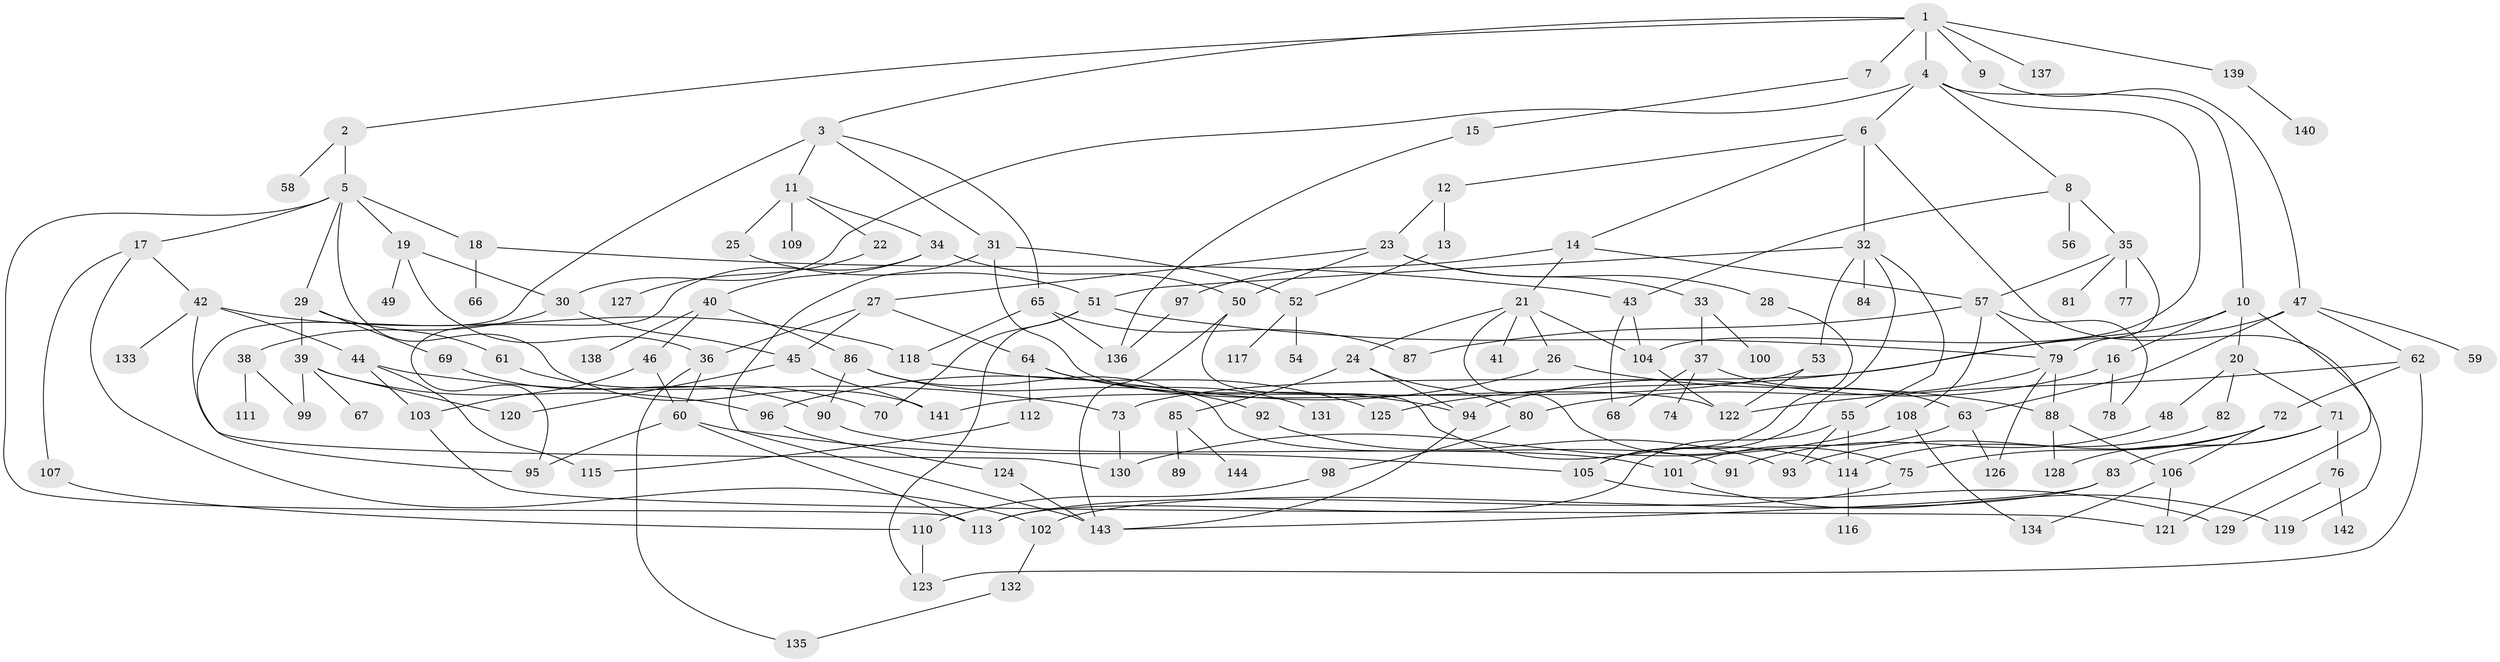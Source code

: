 // Generated by graph-tools (version 1.1) at 2025/01/03/09/25 03:01:06]
// undirected, 144 vertices, 214 edges
graph export_dot {
graph [start="1"]
  node [color=gray90,style=filled];
  1;
  2;
  3;
  4;
  5;
  6;
  7;
  8;
  9;
  10;
  11;
  12;
  13;
  14;
  15;
  16;
  17;
  18;
  19;
  20;
  21;
  22;
  23;
  24;
  25;
  26;
  27;
  28;
  29;
  30;
  31;
  32;
  33;
  34;
  35;
  36;
  37;
  38;
  39;
  40;
  41;
  42;
  43;
  44;
  45;
  46;
  47;
  48;
  49;
  50;
  51;
  52;
  53;
  54;
  55;
  56;
  57;
  58;
  59;
  60;
  61;
  62;
  63;
  64;
  65;
  66;
  67;
  68;
  69;
  70;
  71;
  72;
  73;
  74;
  75;
  76;
  77;
  78;
  79;
  80;
  81;
  82;
  83;
  84;
  85;
  86;
  87;
  88;
  89;
  90;
  91;
  92;
  93;
  94;
  95;
  96;
  97;
  98;
  99;
  100;
  101;
  102;
  103;
  104;
  105;
  106;
  107;
  108;
  109;
  110;
  111;
  112;
  113;
  114;
  115;
  116;
  117;
  118;
  119;
  120;
  121;
  122;
  123;
  124;
  125;
  126;
  127;
  128;
  129;
  130;
  131;
  132;
  133;
  134;
  135;
  136;
  137;
  138;
  139;
  140;
  141;
  142;
  143;
  144;
  1 -- 2;
  1 -- 3;
  1 -- 4;
  1 -- 7;
  1 -- 9;
  1 -- 137;
  1 -- 139;
  2 -- 5;
  2 -- 58;
  3 -- 11;
  3 -- 31;
  3 -- 65;
  3 -- 95;
  4 -- 6;
  4 -- 8;
  4 -- 10;
  4 -- 104;
  4 -- 30;
  5 -- 17;
  5 -- 18;
  5 -- 19;
  5 -- 29;
  5 -- 141;
  5 -- 113;
  6 -- 12;
  6 -- 14;
  6 -- 32;
  6 -- 119;
  7 -- 15;
  8 -- 35;
  8 -- 56;
  8 -- 43;
  9 -- 47;
  10 -- 16;
  10 -- 20;
  10 -- 121;
  10 -- 125;
  11 -- 22;
  11 -- 25;
  11 -- 34;
  11 -- 109;
  12 -- 13;
  12 -- 23;
  13 -- 52;
  14 -- 21;
  14 -- 57;
  14 -- 97;
  15 -- 136;
  16 -- 78;
  16 -- 94;
  17 -- 42;
  17 -- 107;
  17 -- 102;
  18 -- 43;
  18 -- 66;
  19 -- 30;
  19 -- 36;
  19 -- 49;
  20 -- 48;
  20 -- 71;
  20 -- 82;
  21 -- 24;
  21 -- 26;
  21 -- 41;
  21 -- 104;
  21 -- 75;
  22 -- 127;
  23 -- 27;
  23 -- 28;
  23 -- 33;
  23 -- 50;
  24 -- 85;
  24 -- 94;
  24 -- 80;
  25 -- 51;
  26 -- 96;
  26 -- 88;
  27 -- 45;
  27 -- 64;
  27 -- 36;
  28 -- 105;
  29 -- 39;
  29 -- 61;
  29 -- 69;
  30 -- 38;
  30 -- 45;
  31 -- 52;
  31 -- 122;
  31 -- 143;
  32 -- 51;
  32 -- 53;
  32 -- 55;
  32 -- 84;
  32 -- 105;
  33 -- 37;
  33 -- 100;
  34 -- 40;
  34 -- 50;
  34 -- 95;
  35 -- 77;
  35 -- 79;
  35 -- 81;
  35 -- 57;
  36 -- 60;
  36 -- 135;
  37 -- 63;
  37 -- 74;
  37 -- 68;
  38 -- 99;
  38 -- 111;
  39 -- 67;
  39 -- 96;
  39 -- 99;
  39 -- 120;
  40 -- 46;
  40 -- 86;
  40 -- 138;
  42 -- 44;
  42 -- 133;
  42 -- 118;
  42 -- 130;
  43 -- 68;
  43 -- 104;
  44 -- 103;
  44 -- 115;
  44 -- 73;
  45 -- 120;
  45 -- 141;
  46 -- 103;
  46 -- 60;
  47 -- 59;
  47 -- 62;
  47 -- 73;
  47 -- 63;
  48 -- 91;
  50 -- 114;
  50 -- 143;
  51 -- 123;
  51 -- 79;
  51 -- 70;
  52 -- 54;
  52 -- 117;
  53 -- 141;
  53 -- 122;
  55 -- 113;
  55 -- 114;
  55 -- 93;
  57 -- 108;
  57 -- 79;
  57 -- 78;
  57 -- 87;
  60 -- 95;
  60 -- 105;
  60 -- 113;
  61 -- 70;
  62 -- 72;
  62 -- 123;
  62 -- 122;
  63 -- 101;
  63 -- 126;
  64 -- 112;
  64 -- 131;
  64 -- 94;
  65 -- 87;
  65 -- 118;
  65 -- 136;
  69 -- 90;
  71 -- 76;
  71 -- 83;
  71 -- 128;
  72 -- 75;
  72 -- 93;
  72 -- 106;
  73 -- 130;
  75 -- 113;
  76 -- 129;
  76 -- 142;
  79 -- 80;
  79 -- 88;
  79 -- 126;
  80 -- 98;
  82 -- 114;
  83 -- 102;
  83 -- 143;
  85 -- 89;
  85 -- 144;
  86 -- 91;
  86 -- 92;
  86 -- 90;
  88 -- 106;
  88 -- 128;
  90 -- 101;
  92 -- 93;
  94 -- 143;
  96 -- 124;
  97 -- 136;
  98 -- 110;
  101 -- 119;
  102 -- 132;
  103 -- 121;
  104 -- 122;
  105 -- 129;
  106 -- 134;
  106 -- 121;
  107 -- 110;
  108 -- 130;
  108 -- 134;
  110 -- 123;
  112 -- 115;
  114 -- 116;
  118 -- 125;
  124 -- 143;
  132 -- 135;
  139 -- 140;
}
